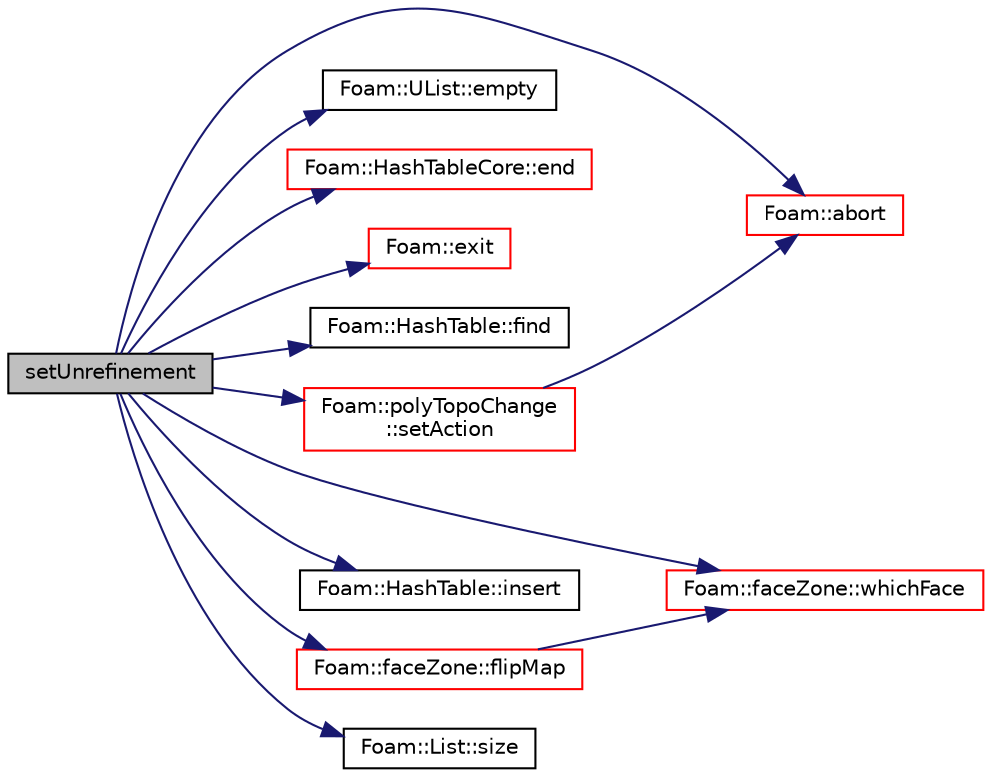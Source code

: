 digraph "setUnrefinement"
{
  bgcolor="transparent";
  edge [fontname="Helvetica",fontsize="10",labelfontname="Helvetica",labelfontsize="10"];
  node [fontname="Helvetica",fontsize="10",shape=record];
  rankdir="LR";
  Node1 [label="setUnrefinement",height=0.2,width=0.4,color="black", fillcolor="grey75", style="filled", fontcolor="black"];
  Node1 -> Node2 [color="midnightblue",fontsize="10",style="solid",fontname="Helvetica"];
  Node2 [label="Foam::abort",height=0.2,width=0.4,color="red",URL="$a10936.html#a447107a607d03e417307c203fa5fb44b"];
  Node1 -> Node3 [color="midnightblue",fontsize="10",style="solid",fontname="Helvetica"];
  Node3 [label="Foam::UList::empty",height=0.2,width=0.4,color="black",URL="$a02849.html#ac6e61de369e994009e36f344f99c15ad",tooltip="Return true if the UList is empty (ie, size() is zero) "];
  Node1 -> Node4 [color="midnightblue",fontsize="10",style="solid",fontname="Helvetica"];
  Node4 [label="Foam::HashTableCore::end",height=0.2,width=0.4,color="red",URL="$a01002.html#a540580a296c0ff351686ceb4f27b6fe6",tooltip="iteratorEnd set to beyond the end of any HashTable "];
  Node1 -> Node5 [color="midnightblue",fontsize="10",style="solid",fontname="Helvetica"];
  Node5 [label="Foam::exit",height=0.2,width=0.4,color="red",URL="$a10936.html#a06ca7250d8e89caf05243ec094843642"];
  Node1 -> Node6 [color="midnightblue",fontsize="10",style="solid",fontname="Helvetica"];
  Node6 [label="Foam::HashTable::find",height=0.2,width=0.4,color="black",URL="$a01001.html#a76b2c74ebd9f33fa9f76261b027ffc11",tooltip="Find and return an iterator set at the hashedEntry. "];
  Node1 -> Node7 [color="midnightblue",fontsize="10",style="solid",fontname="Helvetica"];
  Node7 [label="Foam::faceZone::flipMap",height=0.2,width=0.4,color="red",URL="$a00753.html#ae010e9aa1fb7b930973122f73b998498",tooltip="Return face flip map. "];
  Node7 -> Node8 [color="midnightblue",fontsize="10",style="solid",fontname="Helvetica"];
  Node8 [label="Foam::faceZone::whichFace",height=0.2,width=0.4,color="red",URL="$a00753.html#a44dd2110316f20b114950fef748cb7c2",tooltip="Helper function to re-direct to zone::localID(...) "];
  Node1 -> Node9 [color="midnightblue",fontsize="10",style="solid",fontname="Helvetica"];
  Node9 [label="Foam::HashTable::insert",height=0.2,width=0.4,color="black",URL="$a01001.html#a5eee1e0e199ad59b9cb3916cd42156e0",tooltip="Insert a new hashedEntry. "];
  Node1 -> Node10 [color="midnightblue",fontsize="10",style="solid",fontname="Helvetica"];
  Node10 [label="Foam::polyTopoChange\l::setAction",height=0.2,width=0.4,color="red",URL="$a01983.html#a40a23962b792d24f4cb999f5b55aece2",tooltip="For compatibility with polyTopoChange: set topological action. "];
  Node10 -> Node2 [color="midnightblue",fontsize="10",style="solid",fontname="Helvetica"];
  Node1 -> Node11 [color="midnightblue",fontsize="10",style="solid",fontname="Helvetica"];
  Node11 [label="Foam::List::size",height=0.2,width=0.4,color="black",URL="$a01397.html#a8a5f6fa29bd4b500caf186f60245b384",tooltip="Override size to be inconsistent with allocated storage. "];
  Node1 -> Node8 [color="midnightblue",fontsize="10",style="solid",fontname="Helvetica"];
}
